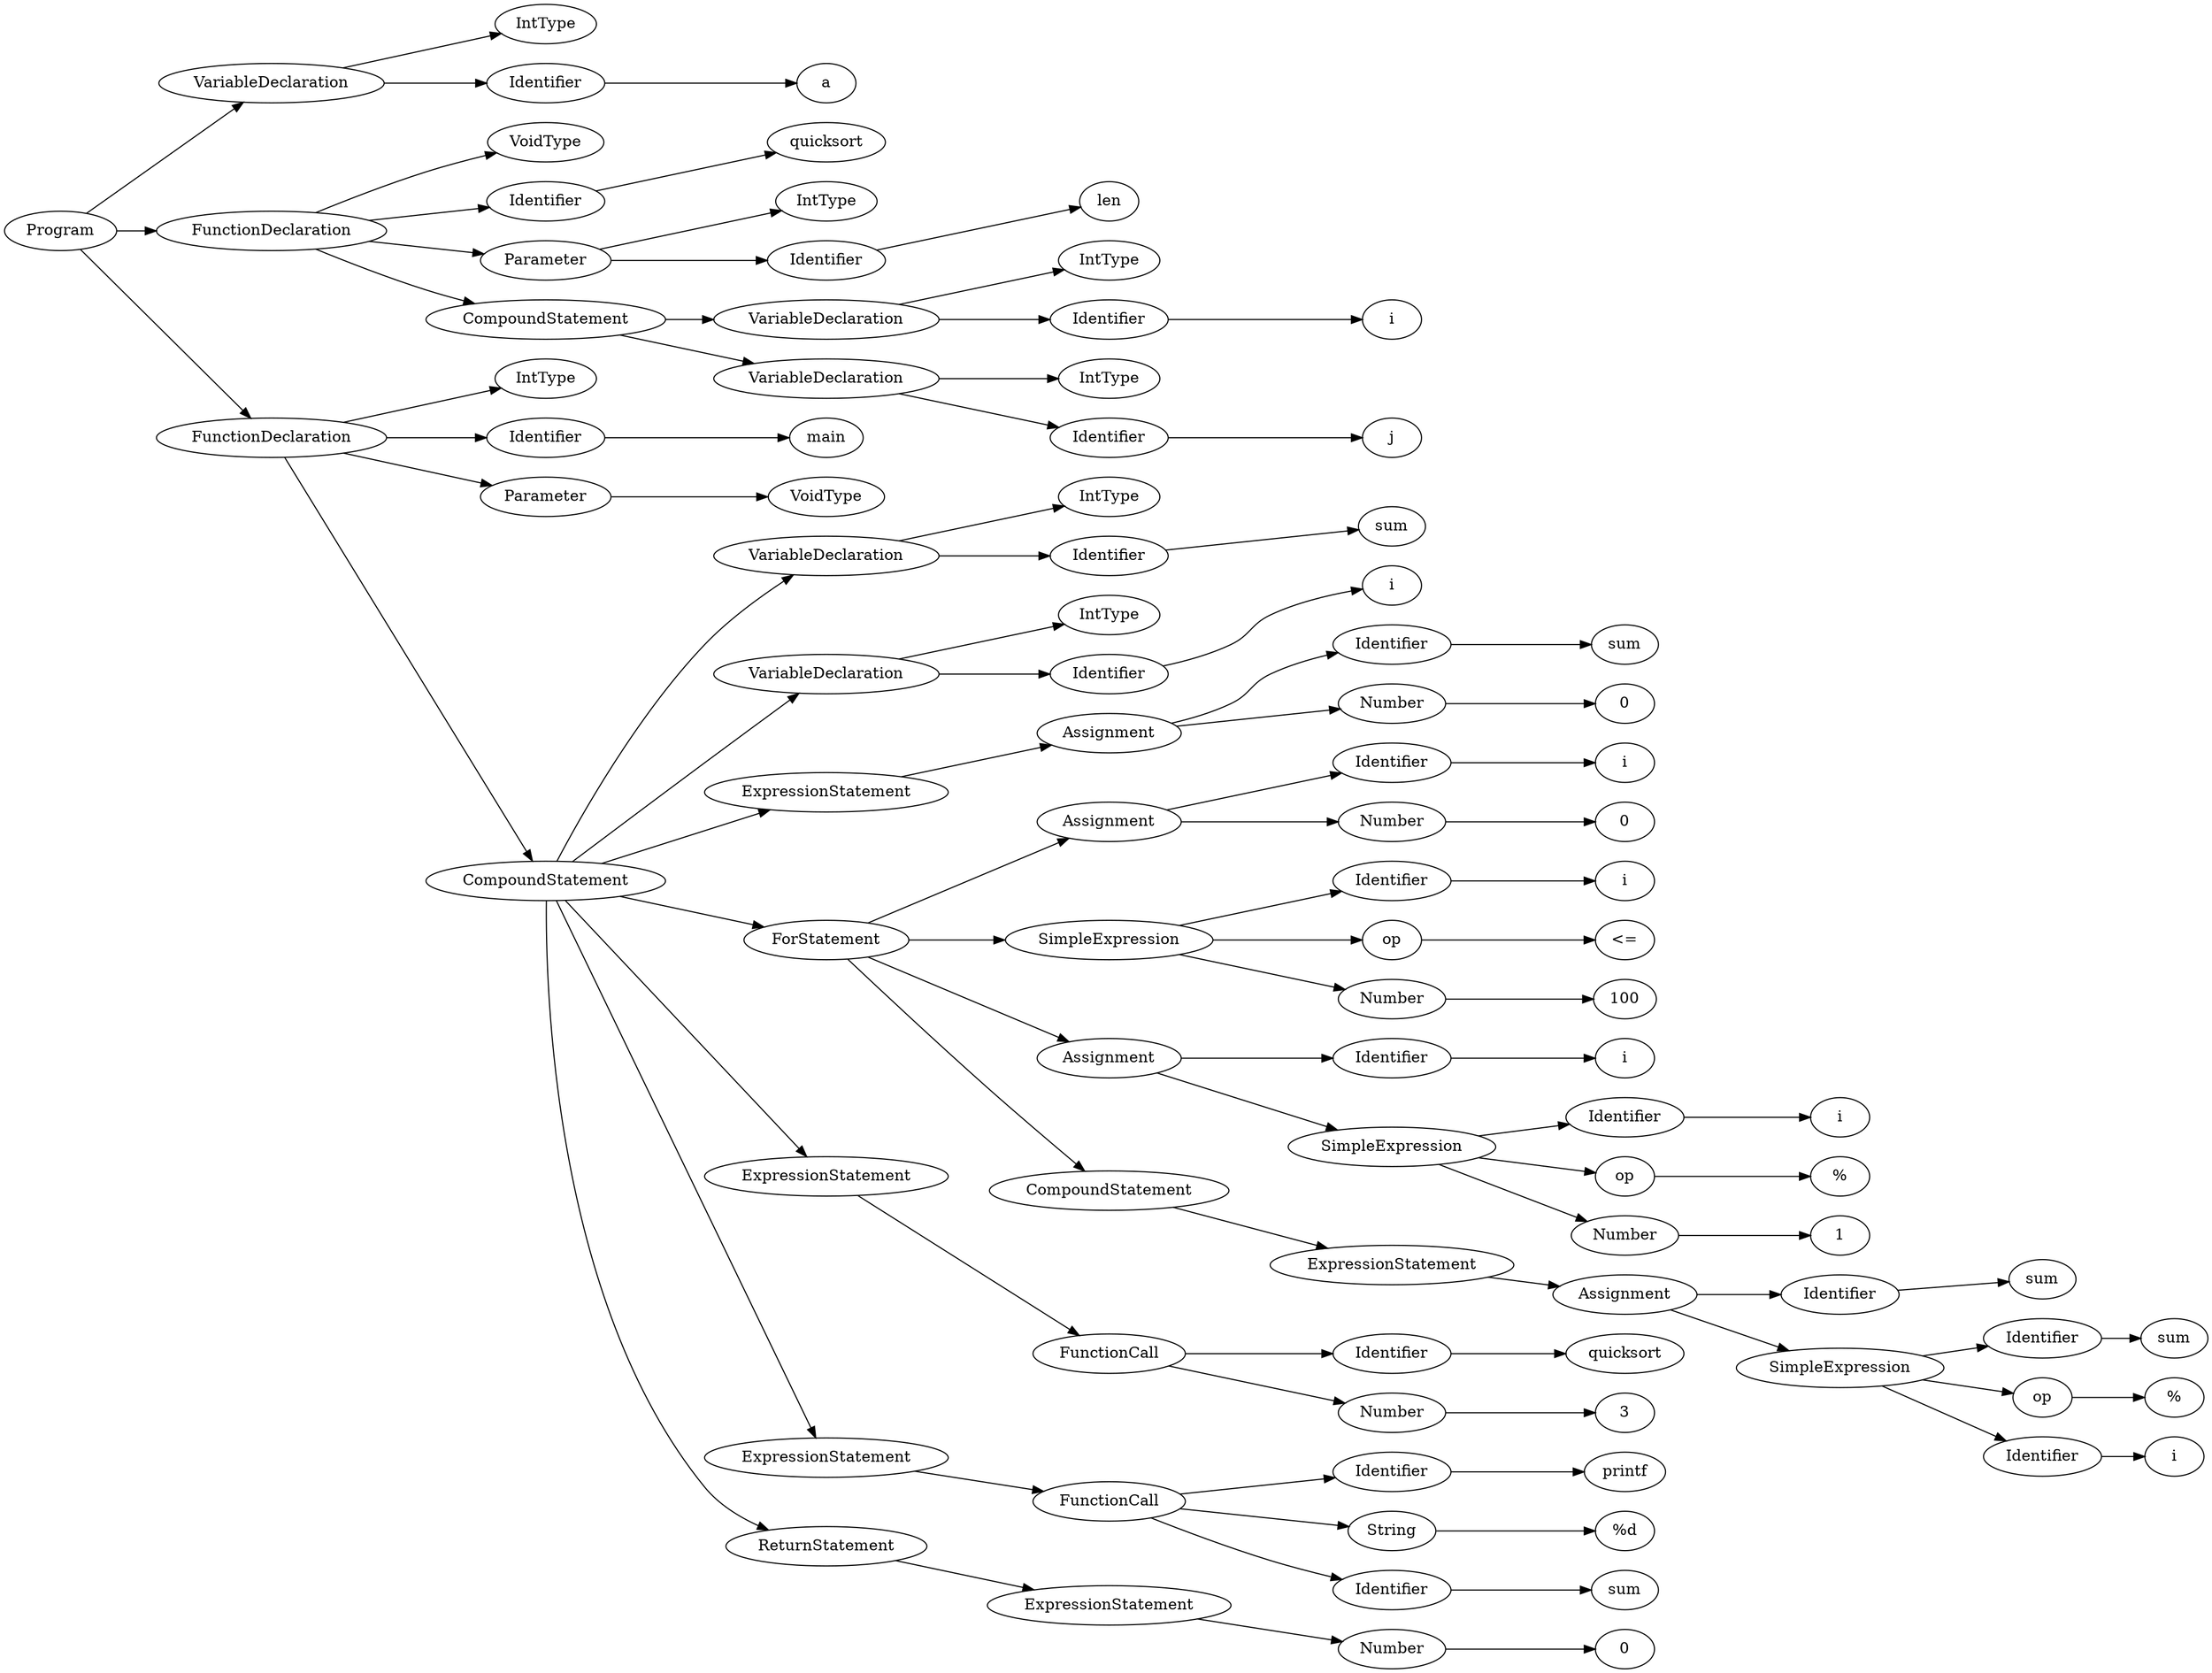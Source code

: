 // Visualization of the Abstract Syntax Tree
digraph AST {
	graph [rankdir=LR]
	Program [label=Program]
	VariableDeclaration [label=VariableDeclaration]
	Program -> VariableDeclaration
	IntType [label=IntType]
	VariableDeclaration -> IntType
	Identifier [label=Identifier]
	VariableDeclaration -> Identifier
	a [label=a]
	Identifier -> a
	FunctionDeclaration [label=FunctionDeclaration]
	Program -> FunctionDeclaration
	VoidType [label=VoidType]
	FunctionDeclaration -> VoidType
	Identifier7 [label=Identifier]
	FunctionDeclaration -> Identifier7
	quicksort [label=quicksort]
	Identifier7 -> quicksort
	Parameter [label=Parameter]
	FunctionDeclaration -> Parameter
	IntType10 [label=IntType]
	Parameter -> IntType10
	Identifier11 [label=Identifier]
	Parameter -> Identifier11
	len [label=len]
	Identifier11 -> len
	CompoundStatement [label=CompoundStatement]
	FunctionDeclaration -> CompoundStatement
	VariableDeclaration14 [label=VariableDeclaration]
	CompoundStatement -> VariableDeclaration14
	IntType15 [label=IntType]
	VariableDeclaration14 -> IntType15
	Identifier16 [label=Identifier]
	VariableDeclaration14 -> Identifier16
	i [label=i]
	Identifier16 -> i
	VariableDeclaration18 [label=VariableDeclaration]
	CompoundStatement -> VariableDeclaration18
	IntType19 [label=IntType]
	VariableDeclaration18 -> IntType19
	Identifier20 [label=Identifier]
	VariableDeclaration18 -> Identifier20
	j [label=j]
	Identifier20 -> j
	FunctionDeclaration22 [label=FunctionDeclaration]
	Program -> FunctionDeclaration22
	IntType23 [label=IntType]
	FunctionDeclaration22 -> IntType23
	Identifier24 [label=Identifier]
	FunctionDeclaration22 -> Identifier24
	main [label=main]
	Identifier24 -> main
	Parameter26 [label=Parameter]
	FunctionDeclaration22 -> Parameter26
	VoidType27 [label=VoidType]
	Parameter26 -> VoidType27
	CompoundStatement28 [label=CompoundStatement]
	FunctionDeclaration22 -> CompoundStatement28
	VariableDeclaration29 [label=VariableDeclaration]
	CompoundStatement28 -> VariableDeclaration29
	IntType30 [label=IntType]
	VariableDeclaration29 -> IntType30
	Identifier31 [label=Identifier]
	VariableDeclaration29 -> Identifier31
	sum [label=sum]
	Identifier31 -> sum
	VariableDeclaration33 [label=VariableDeclaration]
	CompoundStatement28 -> VariableDeclaration33
	IntType34 [label=IntType]
	VariableDeclaration33 -> IntType34
	Identifier35 [label=Identifier]
	VariableDeclaration33 -> Identifier35
	i36 [label=i]
	Identifier35 -> i36
	ExpressionStatement [label=ExpressionStatement]
	CompoundStatement28 -> ExpressionStatement
	Assignment [label=Assignment]
	ExpressionStatement -> Assignment
	Identifier39 [label=Identifier]
	Assignment -> Identifier39
	sum40 [label=sum]
	Identifier39 -> sum40
	Number [label=Number]
	Assignment -> Number
	0 [label=0]
	Number -> 0
	ForStatement [label=ForStatement]
	CompoundStatement28 -> ForStatement
	Assignment44 [label=Assignment]
	ForStatement -> Assignment44
	Identifier45 [label=Identifier]
	Assignment44 -> Identifier45
	i46 [label=i]
	Identifier45 -> i46
	Number47 [label=Number]
	Assignment44 -> Number47
	048 [label=0]
	Number47 -> 048
	SimpleExpression [label=SimpleExpression]
	ForStatement -> SimpleExpression
	Identifier50 [label=Identifier]
	SimpleExpression -> Identifier50
	i51 [label=i]
	Identifier50 -> i51
	op [label=op]
	SimpleExpression -> op
	"<=" [label="<="]
	op -> "<="
	Number54 [label=Number]
	SimpleExpression -> Number54
	100 [label=100]
	Number54 -> 100
	Assignment56 [label=Assignment]
	ForStatement -> Assignment56
	Identifier57 [label=Identifier]
	Assignment56 -> Identifier57
	i58 [label=i]
	Identifier57 -> i58
	SimpleExpression59 [label=SimpleExpression]
	Assignment56 -> SimpleExpression59
	Identifier60 [label=Identifier]
	SimpleExpression59 -> Identifier60
	i61 [label=i]
	Identifier60 -> i61
	op62 [label=op]
	SimpleExpression59 -> op62
	"%" [label="%"]
	op62 -> "%"
	Number64 [label=Number]
	SimpleExpression59 -> Number64
	1 [label=1]
	Number64 -> 1
	CompoundStatement66 [label=CompoundStatement]
	ForStatement -> CompoundStatement66
	ExpressionStatement67 [label=ExpressionStatement]
	CompoundStatement66 -> ExpressionStatement67
	Assignment68 [label=Assignment]
	ExpressionStatement67 -> Assignment68
	Identifier69 [label=Identifier]
	Assignment68 -> Identifier69
	sum70 [label=sum]
	Identifier69 -> sum70
	SimpleExpression71 [label=SimpleExpression]
	Assignment68 -> SimpleExpression71
	Identifier72 [label=Identifier]
	SimpleExpression71 -> Identifier72
	sum73 [label=sum]
	Identifier72 -> sum73
	op74 [label=op]
	SimpleExpression71 -> op74
	"%75" [label="%"]
	op74 -> "%75"
	Identifier76 [label=Identifier]
	SimpleExpression71 -> Identifier76
	i77 [label=i]
	Identifier76 -> i77
	ExpressionStatement78 [label=ExpressionStatement]
	CompoundStatement28 -> ExpressionStatement78
	FunctionCall [label=FunctionCall]
	ExpressionStatement78 -> FunctionCall
	Identifier80 [label=Identifier]
	FunctionCall -> Identifier80
	quicksort81 [label=quicksort]
	Identifier80 -> quicksort81
	Number82 [label=Number]
	FunctionCall -> Number82
	3 [label=3]
	Number82 -> 3
	ExpressionStatement84 [label=ExpressionStatement]
	CompoundStatement28 -> ExpressionStatement84
	FunctionCall85 [label=FunctionCall]
	ExpressionStatement84 -> FunctionCall85
	Identifier86 [label=Identifier]
	FunctionCall85 -> Identifier86
	printf [label=printf]
	Identifier86 -> printf
	String [label=String]
	FunctionCall85 -> String
	"%d
" [label="%d
"]
	String -> "%d
"
	Identifier90 [label=Identifier]
	FunctionCall85 -> Identifier90
	sum91 [label=sum]
	Identifier90 -> sum91
	ReturnStatement [label=ReturnStatement]
	CompoundStatement28 -> ReturnStatement
	ExpressionStatement93 [label=ExpressionStatement]
	ReturnStatement -> ExpressionStatement93
	Number94 [label=Number]
	ExpressionStatement93 -> Number94
	095 [label=0]
	Number94 -> 095
}
